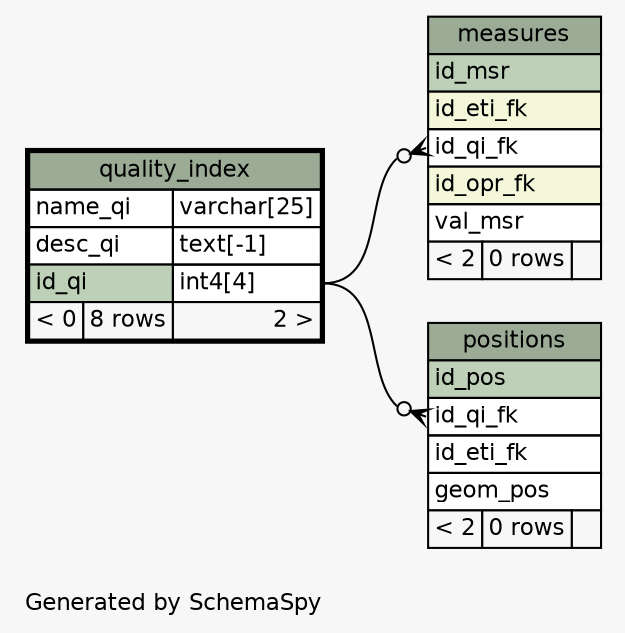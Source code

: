// dot 2.26.3 on Linux 3.2.0-32-generic-pae
// SchemaSpy rev 590
digraph "oneDegreeRelationshipsDiagram" {
  graph [
    rankdir="RL"
    bgcolor="#f7f7f7"
    label="\nGenerated by SchemaSpy"
    labeljust="l"
    nodesep="0.18"
    ranksep="0.46"
    fontname="Helvetica"
    fontsize="11"
  ];
  node [
    fontname="Helvetica"
    fontsize="11"
    shape="plaintext"
  ];
  edge [
    arrowsize="0.8"
  ];
  "measures":"id_qi_fk":w -> "quality_index":"id_qi.type":e [arrowhead=none dir=back arrowtail=crowodot];
  "positions":"id_qi_fk":w -> "quality_index":"id_qi.type":e [arrowhead=none dir=back arrowtail=crowodot];
  "measures" [
    label=<
    <TABLE BORDER="0" CELLBORDER="1" CELLSPACING="0" BGCOLOR="#ffffff">
      <TR><TD COLSPAN="3" BGCOLOR="#9bab96" ALIGN="CENTER">measures</TD></TR>
      <TR><TD PORT="id_msr" COLSPAN="3" BGCOLOR="#bed1b8" ALIGN="LEFT">id_msr</TD></TR>
      <TR><TD PORT="id_eti_fk" COLSPAN="3" BGCOLOR="#f4f7da" ALIGN="LEFT">id_eti_fk</TD></TR>
      <TR><TD PORT="id_qi_fk" COLSPAN="3" ALIGN="LEFT">id_qi_fk</TD></TR>
      <TR><TD PORT="id_opr_fk" COLSPAN="3" BGCOLOR="#f4f7da" ALIGN="LEFT">id_opr_fk</TD></TR>
      <TR><TD PORT="val_msr" COLSPAN="3" ALIGN="LEFT">val_msr</TD></TR>
      <TR><TD ALIGN="LEFT" BGCOLOR="#f7f7f7">&lt; 2</TD><TD ALIGN="RIGHT" BGCOLOR="#f7f7f7">0 rows</TD><TD ALIGN="RIGHT" BGCOLOR="#f7f7f7">  </TD></TR>
    </TABLE>>
    URL="measures.html"
    tooltip="measures"
  ];
  "positions" [
    label=<
    <TABLE BORDER="0" CELLBORDER="1" CELLSPACING="0" BGCOLOR="#ffffff">
      <TR><TD COLSPAN="3" BGCOLOR="#9bab96" ALIGN="CENTER">positions</TD></TR>
      <TR><TD PORT="id_pos" COLSPAN="3" BGCOLOR="#bed1b8" ALIGN="LEFT">id_pos</TD></TR>
      <TR><TD PORT="id_qi_fk" COLSPAN="3" ALIGN="LEFT">id_qi_fk</TD></TR>
      <TR><TD PORT="id_eti_fk" COLSPAN="3" ALIGN="LEFT">id_eti_fk</TD></TR>
      <TR><TD PORT="geom_pos" COLSPAN="3" ALIGN="LEFT">geom_pos</TD></TR>
      <TR><TD ALIGN="LEFT" BGCOLOR="#f7f7f7">&lt; 2</TD><TD ALIGN="RIGHT" BGCOLOR="#f7f7f7">0 rows</TD><TD ALIGN="RIGHT" BGCOLOR="#f7f7f7">  </TD></TR>
    </TABLE>>
    URL="positions.html"
    tooltip="positions"
  ];
  "quality_index" [
    label=<
    <TABLE BORDER="2" CELLBORDER="1" CELLSPACING="0" BGCOLOR="#ffffff">
      <TR><TD COLSPAN="3" BGCOLOR="#9bab96" ALIGN="CENTER">quality_index</TD></TR>
      <TR><TD PORT="name_qi" COLSPAN="2" ALIGN="LEFT">name_qi</TD><TD PORT="name_qi.type" ALIGN="LEFT">varchar[25]</TD></TR>
      <TR><TD PORT="desc_qi" COLSPAN="2" ALIGN="LEFT">desc_qi</TD><TD PORT="desc_qi.type" ALIGN="LEFT">text[-1]</TD></TR>
      <TR><TD PORT="id_qi" COLSPAN="2" BGCOLOR="#bed1b8" ALIGN="LEFT">id_qi</TD><TD PORT="id_qi.type" ALIGN="LEFT">int4[4]</TD></TR>
      <TR><TD ALIGN="LEFT" BGCOLOR="#f7f7f7">&lt; 0</TD><TD ALIGN="RIGHT" BGCOLOR="#f7f7f7">8 rows</TD><TD ALIGN="RIGHT" BGCOLOR="#f7f7f7">2 &gt;</TD></TR>
    </TABLE>>
    URL="quality_index.html"
    tooltip="quality_index"
  ];
}
